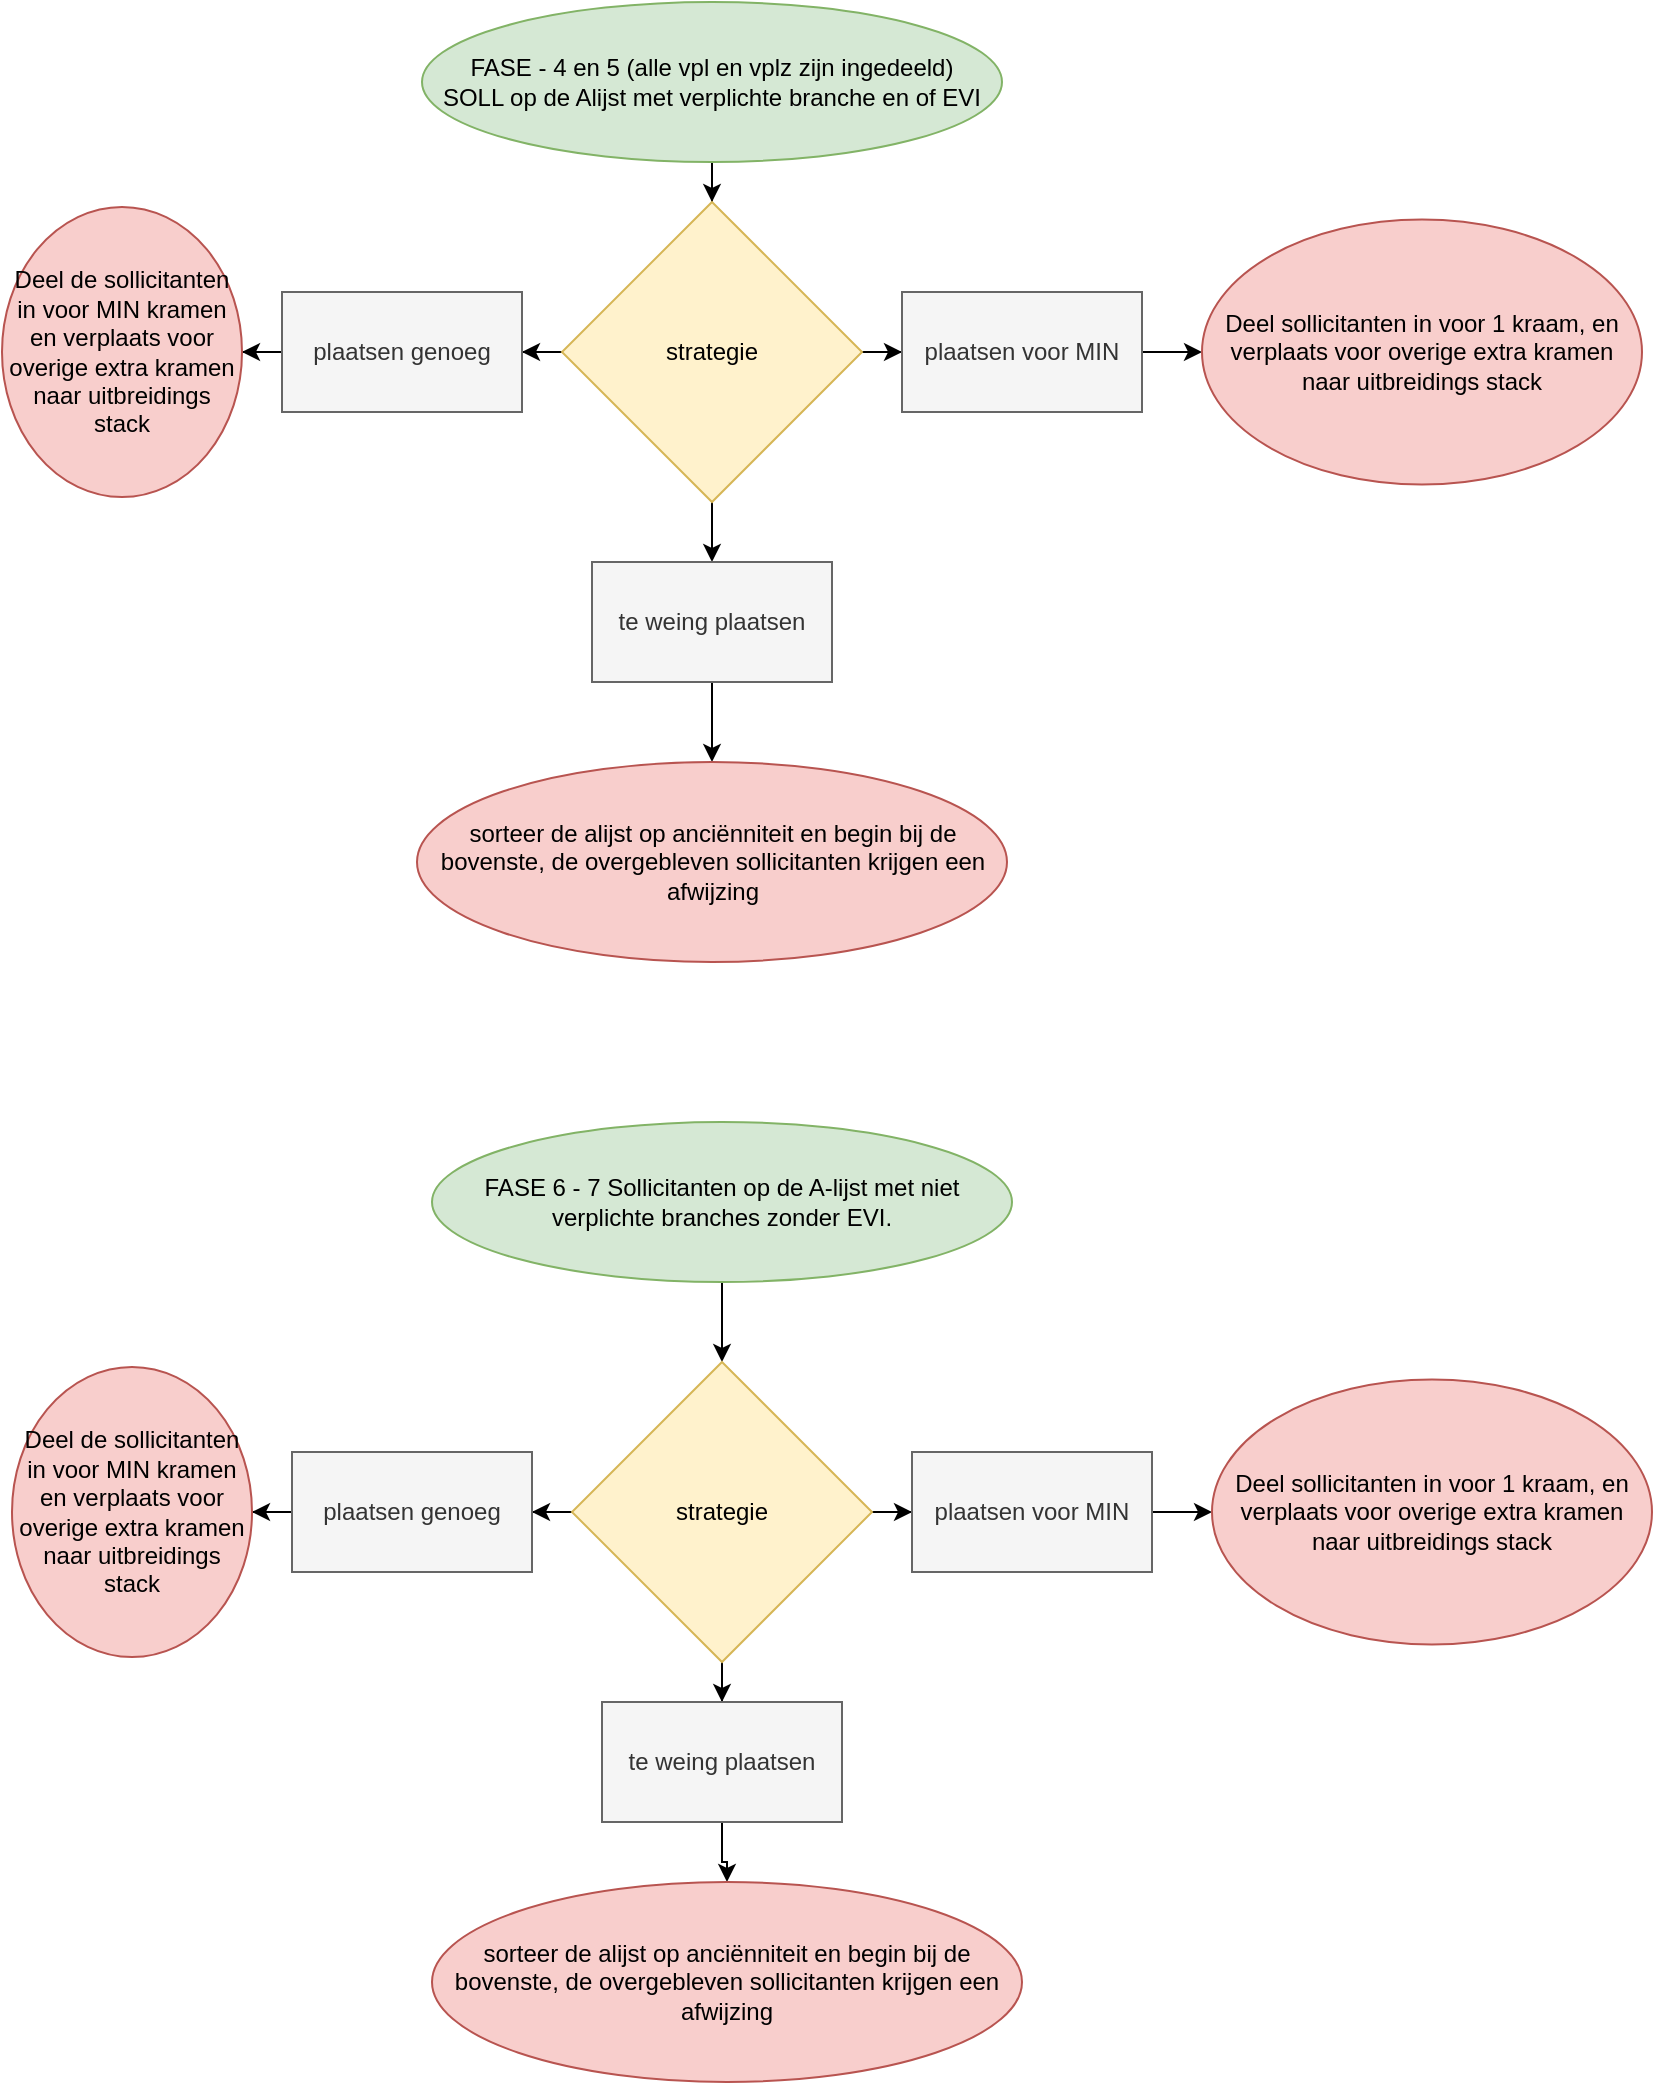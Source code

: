 <mxfile version="16.0.2" type="device"><diagram id="Xo8RAWMAZe72__5mMHQ1" name="Page-1"><mxGraphModel dx="1422" dy="905" grid="1" gridSize="10" guides="1" tooltips="1" connect="1" arrows="1" fold="1" page="1" pageScale="1" pageWidth="850" pageHeight="1100" math="0" shadow="0"><root><mxCell id="0"/><mxCell id="1" parent="0"/><mxCell id="1AGJ1-IeQ3G_iuY8s9Mn-3" style="edgeStyle=orthogonalEdgeStyle;rounded=0;orthogonalLoop=1;jettySize=auto;html=1;" parent="1" source="1AGJ1-IeQ3G_iuY8s9Mn-1" target="1AGJ1-IeQ3G_iuY8s9Mn-2" edge="1"><mxGeometry relative="1" as="geometry"/></mxCell><mxCell id="1AGJ1-IeQ3G_iuY8s9Mn-1" value="FASE - 4 en 5 (alle vpl en vplz zijn ingedeeld)&lt;br&gt;SOLL op de Alijst met verplichte branche en of EVI" style="ellipse;whiteSpace=wrap;html=1;fillColor=#d5e8d4;strokeColor=#82b366;" parent="1" vertex="1"><mxGeometry x="220" y="10" width="290" height="80" as="geometry"/></mxCell><mxCell id="1AGJ1-IeQ3G_iuY8s9Mn-7" style="edgeStyle=orthogonalEdgeStyle;rounded=0;orthogonalLoop=1;jettySize=auto;html=1;" parent="1" source="1AGJ1-IeQ3G_iuY8s9Mn-2" target="1AGJ1-IeQ3G_iuY8s9Mn-5" edge="1"><mxGeometry relative="1" as="geometry"/></mxCell><mxCell id="1AGJ1-IeQ3G_iuY8s9Mn-9" value="" style="edgeStyle=orthogonalEdgeStyle;rounded=0;orthogonalLoop=1;jettySize=auto;html=1;" parent="1" source="1AGJ1-IeQ3G_iuY8s9Mn-2" target="1AGJ1-IeQ3G_iuY8s9Mn-8" edge="1"><mxGeometry relative="1" as="geometry"/></mxCell><mxCell id="1AGJ1-IeQ3G_iuY8s9Mn-11" value="" style="edgeStyle=orthogonalEdgeStyle;rounded=0;orthogonalLoop=1;jettySize=auto;html=1;" parent="1" source="1AGJ1-IeQ3G_iuY8s9Mn-2" target="1AGJ1-IeQ3G_iuY8s9Mn-10" edge="1"><mxGeometry relative="1" as="geometry"/></mxCell><mxCell id="1AGJ1-IeQ3G_iuY8s9Mn-2" value="strategie" style="rhombus;whiteSpace=wrap;html=1;fillColor=#fff2cc;strokeColor=#d6b656;" parent="1" vertex="1"><mxGeometry x="290" y="110" width="150" height="150" as="geometry"/></mxCell><mxCell id="mt3nEo4XX9i7MKaFJ43V-1" style="edgeStyle=orthogonalEdgeStyle;rounded=0;orthogonalLoop=1;jettySize=auto;html=1;exitX=0;exitY=0.5;exitDx=0;exitDy=0;" parent="1" source="1AGJ1-IeQ3G_iuY8s9Mn-5" target="1AGJ1-IeQ3G_iuY8s9Mn-14" edge="1"><mxGeometry relative="1" as="geometry"/></mxCell><mxCell id="1AGJ1-IeQ3G_iuY8s9Mn-5" value="plaatsen genoeg" style="rounded=0;whiteSpace=wrap;html=1;fillColor=#f5f5f5;fontColor=#333333;strokeColor=#666666;" parent="1" vertex="1"><mxGeometry x="150" y="155" width="120" height="60" as="geometry"/></mxCell><mxCell id="1AGJ1-IeQ3G_iuY8s9Mn-16" style="edgeStyle=orthogonalEdgeStyle;rounded=0;orthogonalLoop=1;jettySize=auto;html=1;fontSize=12;" parent="1" source="1AGJ1-IeQ3G_iuY8s9Mn-8" target="1AGJ1-IeQ3G_iuY8s9Mn-13" edge="1"><mxGeometry relative="1" as="geometry"/></mxCell><mxCell id="1AGJ1-IeQ3G_iuY8s9Mn-8" value="plaatsen voor MIN" style="whiteSpace=wrap;html=1;fillColor=#f5f5f5;fontColor=#333333;strokeColor=#666666;" parent="1" vertex="1"><mxGeometry x="460" y="155" width="120" height="60" as="geometry"/></mxCell><mxCell id="1AGJ1-IeQ3G_iuY8s9Mn-15" style="edgeStyle=orthogonalEdgeStyle;rounded=0;orthogonalLoop=1;jettySize=auto;html=1;entryX=0.5;entryY=0;entryDx=0;entryDy=0;fontSize=12;" parent="1" source="1AGJ1-IeQ3G_iuY8s9Mn-10" target="1AGJ1-IeQ3G_iuY8s9Mn-12" edge="1"><mxGeometry relative="1" as="geometry"/></mxCell><mxCell id="1AGJ1-IeQ3G_iuY8s9Mn-10" value="te weing plaatsen" style="whiteSpace=wrap;html=1;fillColor=#f5f5f5;fontColor=#333333;strokeColor=#666666;" parent="1" vertex="1"><mxGeometry x="305" y="290" width="120" height="60" as="geometry"/></mxCell><mxCell id="1AGJ1-IeQ3G_iuY8s9Mn-12" value="sorteer de alijst op anciënniteit en begin bij de bovenste, de overgebleven sollicitanten krijgen een afwijzing" style="ellipse;whiteSpace=wrap;html=0;fillColor=#f8cecc;strokeColor=#b85450;" parent="1" vertex="1"><mxGeometry x="217.5" y="390" width="295" height="100" as="geometry"/></mxCell><mxCell id="1AGJ1-IeQ3G_iuY8s9Mn-13" value="Deel sollicitanten in voor 1 kraam, en verplaats voor overige extra kramen naar uitbreidings stack" style="ellipse;whiteSpace=wrap;html=1;fillColor=#f8cecc;strokeColor=#b85450;" parent="1" vertex="1"><mxGeometry x="610" y="118.75" width="220" height="132.5" as="geometry"/></mxCell><mxCell id="1AGJ1-IeQ3G_iuY8s9Mn-14" value="Deel de sollicitanten in voor MIN kramen en verplaats voor overige extra kramen naar uitbreidings stack" style="ellipse;whiteSpace=wrap;html=1;fillColor=#f8cecc;strokeColor=#b85450;" parent="1" vertex="1"><mxGeometry x="10" y="112.5" width="120" height="145" as="geometry"/></mxCell><mxCell id="mt3nEo4XX9i7MKaFJ43V-2" style="edgeStyle=orthogonalEdgeStyle;rounded=0;orthogonalLoop=1;jettySize=auto;html=1;" parent="1" source="mt3nEo4XX9i7MKaFJ43V-3" target="mt3nEo4XX9i7MKaFJ43V-7" edge="1"><mxGeometry relative="1" as="geometry"/></mxCell><mxCell id="mt3nEo4XX9i7MKaFJ43V-3" value="FASE 6 - 7 Sollicitanten op de A-lijst met niet verplichte branches zonder EVI." style="ellipse;whiteSpace=wrap;html=1;fillColor=#d5e8d4;strokeColor=#82b366;" parent="1" vertex="1"><mxGeometry x="225" y="570" width="290" height="80" as="geometry"/></mxCell><mxCell id="mt3nEo4XX9i7MKaFJ43V-4" style="edgeStyle=orthogonalEdgeStyle;rounded=0;orthogonalLoop=1;jettySize=auto;html=1;" parent="1" source="mt3nEo4XX9i7MKaFJ43V-7" target="mt3nEo4XX9i7MKaFJ43V-9" edge="1"><mxGeometry relative="1" as="geometry"/></mxCell><mxCell id="mt3nEo4XX9i7MKaFJ43V-5" value="" style="edgeStyle=orthogonalEdgeStyle;rounded=0;orthogonalLoop=1;jettySize=auto;html=1;" parent="1" source="mt3nEo4XX9i7MKaFJ43V-7" target="mt3nEo4XX9i7MKaFJ43V-11" edge="1"><mxGeometry relative="1" as="geometry"/></mxCell><mxCell id="mt3nEo4XX9i7MKaFJ43V-6" value="" style="edgeStyle=orthogonalEdgeStyle;rounded=0;orthogonalLoop=1;jettySize=auto;html=1;" parent="1" source="mt3nEo4XX9i7MKaFJ43V-7" target="mt3nEo4XX9i7MKaFJ43V-13" edge="1"><mxGeometry relative="1" as="geometry"/></mxCell><mxCell id="mt3nEo4XX9i7MKaFJ43V-7" value="strategie" style="rhombus;whiteSpace=wrap;html=1;fillColor=#fff2cc;strokeColor=#d6b656;" parent="1" vertex="1"><mxGeometry x="295" y="690" width="150" height="150" as="geometry"/></mxCell><mxCell id="mt3nEo4XX9i7MKaFJ43V-8" style="edgeStyle=orthogonalEdgeStyle;rounded=0;orthogonalLoop=1;jettySize=auto;html=1;exitX=0;exitY=0.5;exitDx=0;exitDy=0;" parent="1" source="mt3nEo4XX9i7MKaFJ43V-9" target="mt3nEo4XX9i7MKaFJ43V-16" edge="1"><mxGeometry relative="1" as="geometry"/></mxCell><mxCell id="mt3nEo4XX9i7MKaFJ43V-9" value="plaatsen genoeg" style="rounded=0;whiteSpace=wrap;html=1;fillColor=#f5f5f5;fontColor=#333333;strokeColor=#666666;" parent="1" vertex="1"><mxGeometry x="155" y="735" width="120" height="60" as="geometry"/></mxCell><mxCell id="mt3nEo4XX9i7MKaFJ43V-10" style="edgeStyle=orthogonalEdgeStyle;rounded=0;orthogonalLoop=1;jettySize=auto;html=1;fontSize=12;" parent="1" source="mt3nEo4XX9i7MKaFJ43V-11" target="mt3nEo4XX9i7MKaFJ43V-15" edge="1"><mxGeometry relative="1" as="geometry"/></mxCell><mxCell id="mt3nEo4XX9i7MKaFJ43V-11" value="plaatsen voor MIN" style="whiteSpace=wrap;html=1;fillColor=#f5f5f5;fontColor=#333333;strokeColor=#666666;" parent="1" vertex="1"><mxGeometry x="465" y="735" width="120" height="60" as="geometry"/></mxCell><mxCell id="y_4NLRb0P9xL_6MFcel2-3" style="edgeStyle=orthogonalEdgeStyle;rounded=0;orthogonalLoop=1;jettySize=auto;html=1;" edge="1" parent="1" source="mt3nEo4XX9i7MKaFJ43V-13" target="y_4NLRb0P9xL_6MFcel2-1"><mxGeometry relative="1" as="geometry"/></mxCell><mxCell id="mt3nEo4XX9i7MKaFJ43V-13" value="te weing plaatsen" style="whiteSpace=wrap;html=1;fillColor=#f5f5f5;fontColor=#333333;strokeColor=#666666;" parent="1" vertex="1"><mxGeometry x="310" y="860" width="120" height="60" as="geometry"/></mxCell><mxCell id="mt3nEo4XX9i7MKaFJ43V-15" value="Deel sollicitanten in voor 1 kraam, en verplaats voor overige extra kramen naar uitbreidings stack" style="ellipse;whiteSpace=wrap;html=1;fillColor=#f8cecc;strokeColor=#b85450;" parent="1" vertex="1"><mxGeometry x="615" y="698.75" width="220" height="132.5" as="geometry"/></mxCell><mxCell id="mt3nEo4XX9i7MKaFJ43V-16" value="Deel de sollicitanten in voor MIN kramen en verplaats voor overige extra kramen naar uitbreidings stack" style="ellipse;whiteSpace=wrap;html=1;fillColor=#f8cecc;strokeColor=#b85450;" parent="1" vertex="1"><mxGeometry x="15" y="692.5" width="120" height="145" as="geometry"/></mxCell><mxCell id="y_4NLRb0P9xL_6MFcel2-1" value="sorteer de alijst op anciënniteit en begin bij de bovenste, de overgebleven sollicitanten krijgen een afwijzing" style="ellipse;whiteSpace=wrap;html=0;fillColor=#f8cecc;strokeColor=#b85450;" vertex="1" parent="1"><mxGeometry x="225" y="950" width="295" height="100" as="geometry"/></mxCell></root></mxGraphModel></diagram></mxfile>